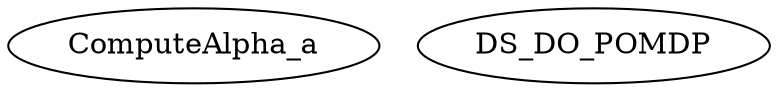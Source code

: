 /* Created by mdot for Matlab */
digraph m2html {

  ComputeAlpha_a [URL="ComputeAlpha_a.html"];
  DS_DO_POMDP [URL="DS_DO_POMDP.html"];
}